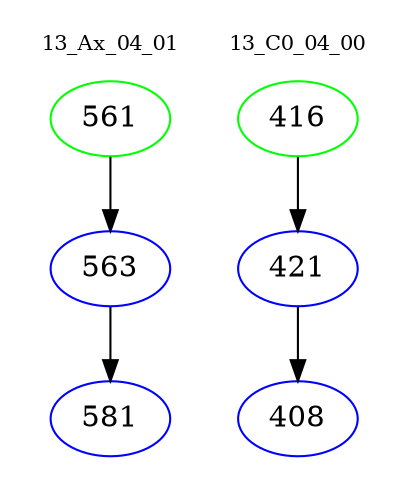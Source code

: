digraph{
subgraph cluster_0 {
color = white
label = "13_Ax_04_01";
fontsize=10;
T0_561 [label="561", color="green"]
T0_561 -> T0_563 [color="black"]
T0_563 [label="563", color="blue"]
T0_563 -> T0_581 [color="black"]
T0_581 [label="581", color="blue"]
}
subgraph cluster_1 {
color = white
label = "13_C0_04_00";
fontsize=10;
T1_416 [label="416", color="green"]
T1_416 -> T1_421 [color="black"]
T1_421 [label="421", color="blue"]
T1_421 -> T1_408 [color="black"]
T1_408 [label="408", color="blue"]
}
}
